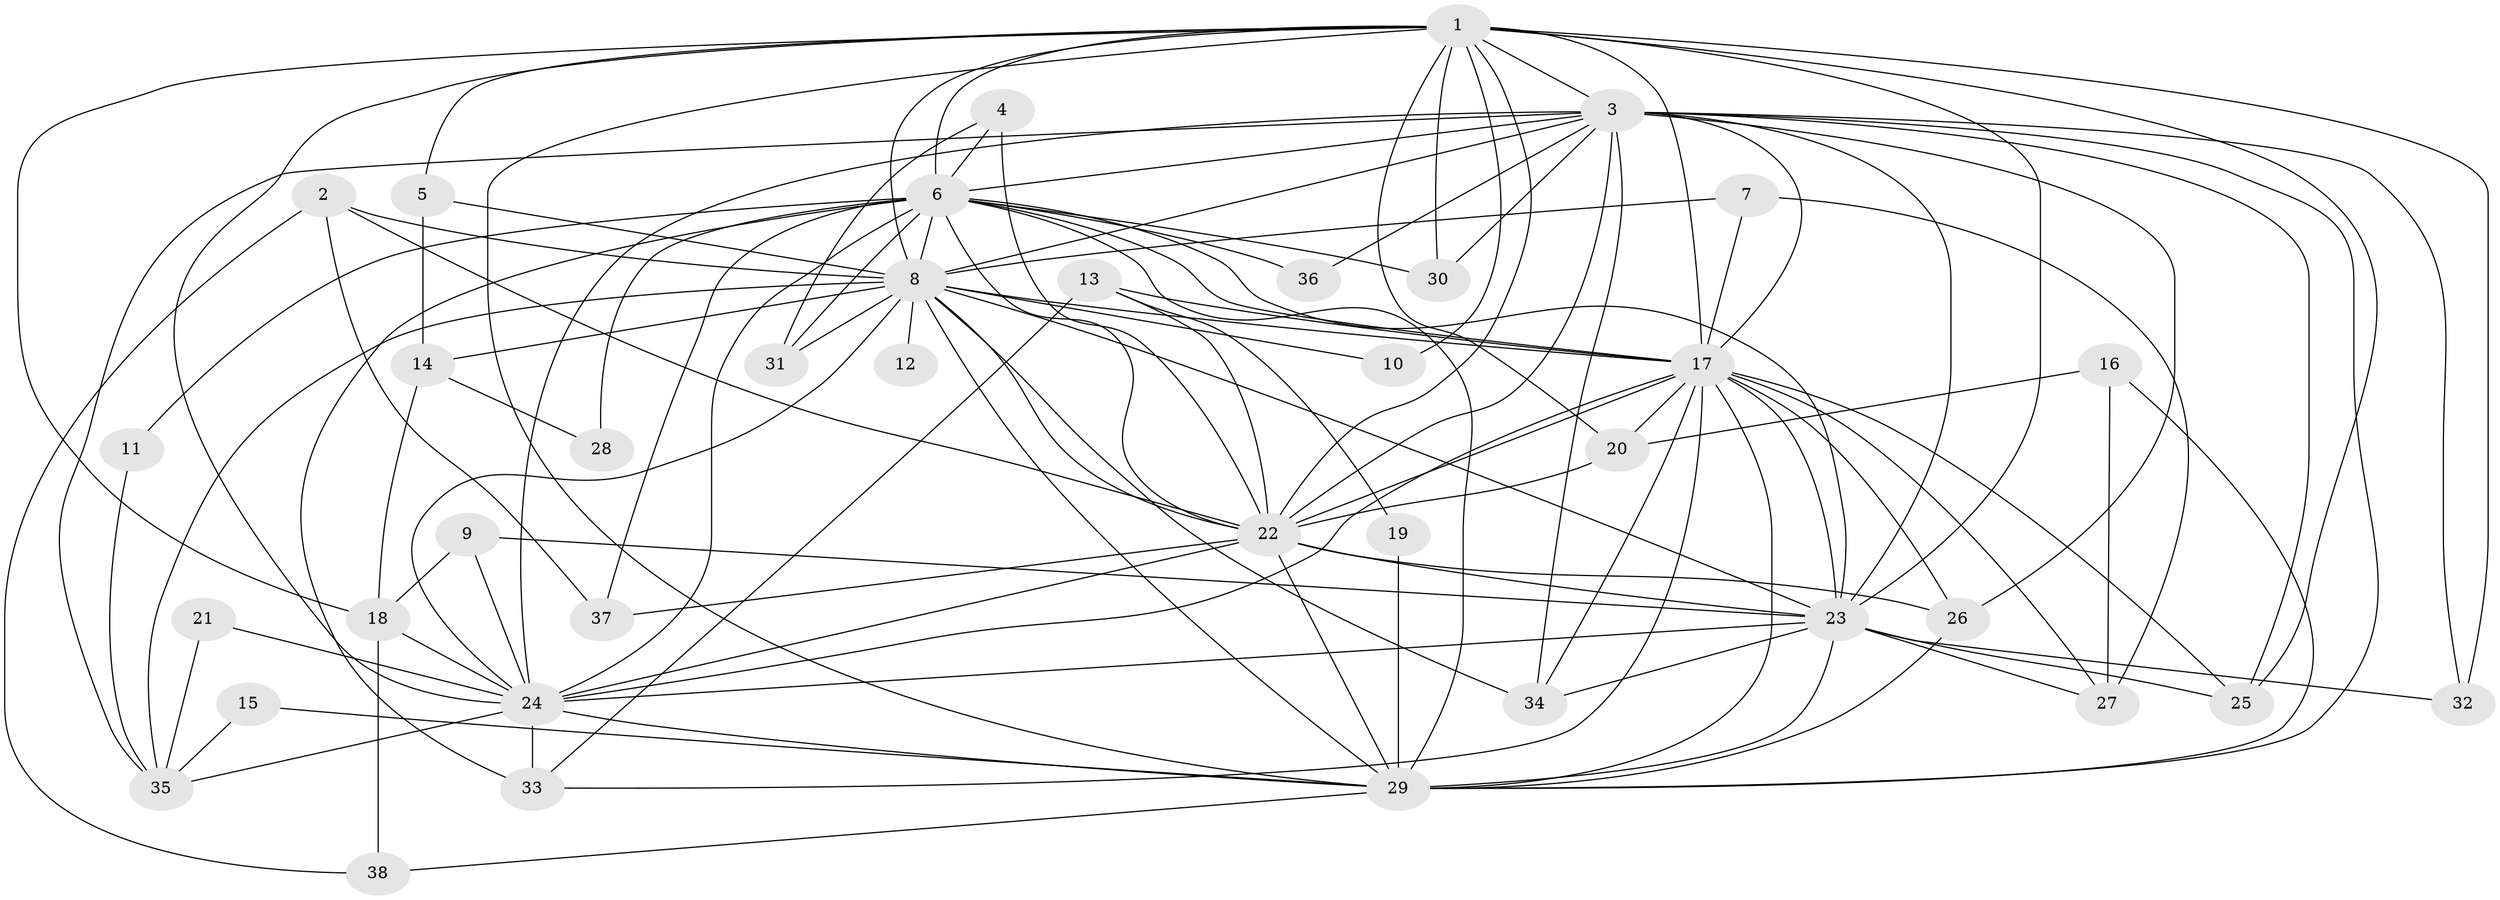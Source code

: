 // original degree distribution, {23: 0.02631578947368421, 17: 0.013157894736842105, 20: 0.02631578947368421, 13: 0.013157894736842105, 15: 0.013157894736842105, 18: 0.013157894736842105, 14: 0.013157894736842105, 19: 0.013157894736842105, 4: 0.10526315789473684, 2: 0.5394736842105263, 6: 0.013157894736842105, 3: 0.18421052631578946, 5: 0.02631578947368421}
// Generated by graph-tools (version 1.1) at 2025/01/03/09/25 03:01:15]
// undirected, 38 vertices, 112 edges
graph export_dot {
graph [start="1"]
  node [color=gray90,style=filled];
  1;
  2;
  3;
  4;
  5;
  6;
  7;
  8;
  9;
  10;
  11;
  12;
  13;
  14;
  15;
  16;
  17;
  18;
  19;
  20;
  21;
  22;
  23;
  24;
  25;
  26;
  27;
  28;
  29;
  30;
  31;
  32;
  33;
  34;
  35;
  36;
  37;
  38;
  1 -- 3 [weight=2.0];
  1 -- 5 [weight=1.0];
  1 -- 6 [weight=2.0];
  1 -- 8 [weight=2.0];
  1 -- 10 [weight=2.0];
  1 -- 17 [weight=3.0];
  1 -- 18 [weight=1.0];
  1 -- 20 [weight=1.0];
  1 -- 22 [weight=2.0];
  1 -- 23 [weight=2.0];
  1 -- 24 [weight=2.0];
  1 -- 25 [weight=1.0];
  1 -- 29 [weight=2.0];
  1 -- 30 [weight=1.0];
  1 -- 32 [weight=1.0];
  2 -- 8 [weight=1.0];
  2 -- 22 [weight=1.0];
  2 -- 37 [weight=1.0];
  2 -- 38 [weight=1.0];
  3 -- 6 [weight=1.0];
  3 -- 8 [weight=2.0];
  3 -- 17 [weight=2.0];
  3 -- 22 [weight=2.0];
  3 -- 23 [weight=1.0];
  3 -- 24 [weight=1.0];
  3 -- 25 [weight=1.0];
  3 -- 26 [weight=1.0];
  3 -- 29 [weight=1.0];
  3 -- 30 [weight=1.0];
  3 -- 32 [weight=1.0];
  3 -- 34 [weight=1.0];
  3 -- 35 [weight=1.0];
  3 -- 36 [weight=1.0];
  4 -- 6 [weight=1.0];
  4 -- 22 [weight=1.0];
  4 -- 31 [weight=1.0];
  5 -- 8 [weight=1.0];
  5 -- 14 [weight=1.0];
  6 -- 8 [weight=2.0];
  6 -- 11 [weight=1.0];
  6 -- 17 [weight=1.0];
  6 -- 22 [weight=1.0];
  6 -- 23 [weight=1.0];
  6 -- 24 [weight=2.0];
  6 -- 28 [weight=1.0];
  6 -- 29 [weight=1.0];
  6 -- 30 [weight=1.0];
  6 -- 31 [weight=1.0];
  6 -- 33 [weight=2.0];
  6 -- 36 [weight=1.0];
  6 -- 37 [weight=1.0];
  7 -- 8 [weight=1.0];
  7 -- 17 [weight=1.0];
  7 -- 27 [weight=1.0];
  8 -- 10 [weight=1.0];
  8 -- 12 [weight=1.0];
  8 -- 14 [weight=1.0];
  8 -- 17 [weight=2.0];
  8 -- 22 [weight=1.0];
  8 -- 23 [weight=2.0];
  8 -- 24 [weight=1.0];
  8 -- 29 [weight=1.0];
  8 -- 31 [weight=1.0];
  8 -- 34 [weight=1.0];
  8 -- 35 [weight=1.0];
  9 -- 18 [weight=1.0];
  9 -- 23 [weight=1.0];
  9 -- 24 [weight=1.0];
  11 -- 35 [weight=1.0];
  13 -- 17 [weight=1.0];
  13 -- 19 [weight=1.0];
  13 -- 22 [weight=1.0];
  13 -- 33 [weight=1.0];
  14 -- 18 [weight=1.0];
  14 -- 28 [weight=1.0];
  15 -- 29 [weight=1.0];
  15 -- 35 [weight=1.0];
  16 -- 20 [weight=1.0];
  16 -- 27 [weight=1.0];
  16 -- 29 [weight=1.0];
  17 -- 20 [weight=2.0];
  17 -- 22 [weight=1.0];
  17 -- 23 [weight=1.0];
  17 -- 24 [weight=1.0];
  17 -- 25 [weight=1.0];
  17 -- 26 [weight=1.0];
  17 -- 27 [weight=1.0];
  17 -- 29 [weight=2.0];
  17 -- 33 [weight=1.0];
  17 -- 34 [weight=1.0];
  18 -- 24 [weight=1.0];
  18 -- 38 [weight=1.0];
  19 -- 29 [weight=1.0];
  20 -- 22 [weight=1.0];
  21 -- 24 [weight=1.0];
  21 -- 35 [weight=1.0];
  22 -- 23 [weight=4.0];
  22 -- 24 [weight=2.0];
  22 -- 26 [weight=1.0];
  22 -- 29 [weight=1.0];
  22 -- 37 [weight=1.0];
  23 -- 24 [weight=1.0];
  23 -- 25 [weight=1.0];
  23 -- 27 [weight=1.0];
  23 -- 29 [weight=1.0];
  23 -- 32 [weight=1.0];
  23 -- 34 [weight=1.0];
  24 -- 29 [weight=1.0];
  24 -- 33 [weight=1.0];
  24 -- 35 [weight=1.0];
  26 -- 29 [weight=1.0];
  29 -- 38 [weight=1.0];
}
